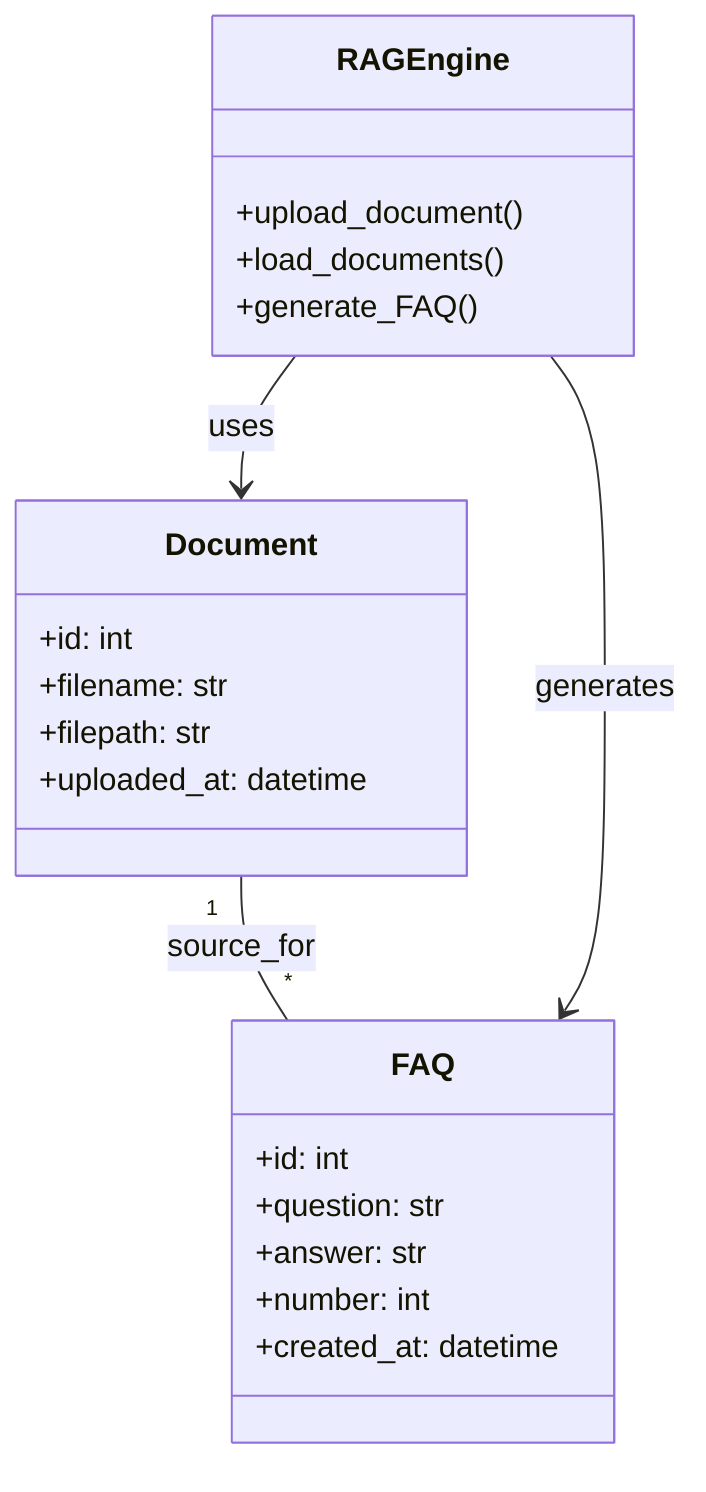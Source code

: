 classDiagram
    %% class User {
    %%     +id: int
    %%     +username: str
    %%     +email: str
    %%     +password_hash: str
    %%     +is_admin: bool
    %% }

    class FAQ {
        +id: int
        +question: str
        +answer: str
        +number: int
        +created_at: datetime
    }

    class Document {
        +id: int
        +filename: str
        +filepath: str
        +uploaded_at: datetime
    }

    class RAGEngine {
        +upload_document()
        +load_documents()
        +generate_FAQ()
    }

    %% FAQ "*" -- "1" User : created_by
    Document "1" -- "*" FAQ : source_for
    %% User "1" -- "*" VisitLog : visits
    RAGEngine --> Document : uses
    RAGEngine --> FAQ : generates
